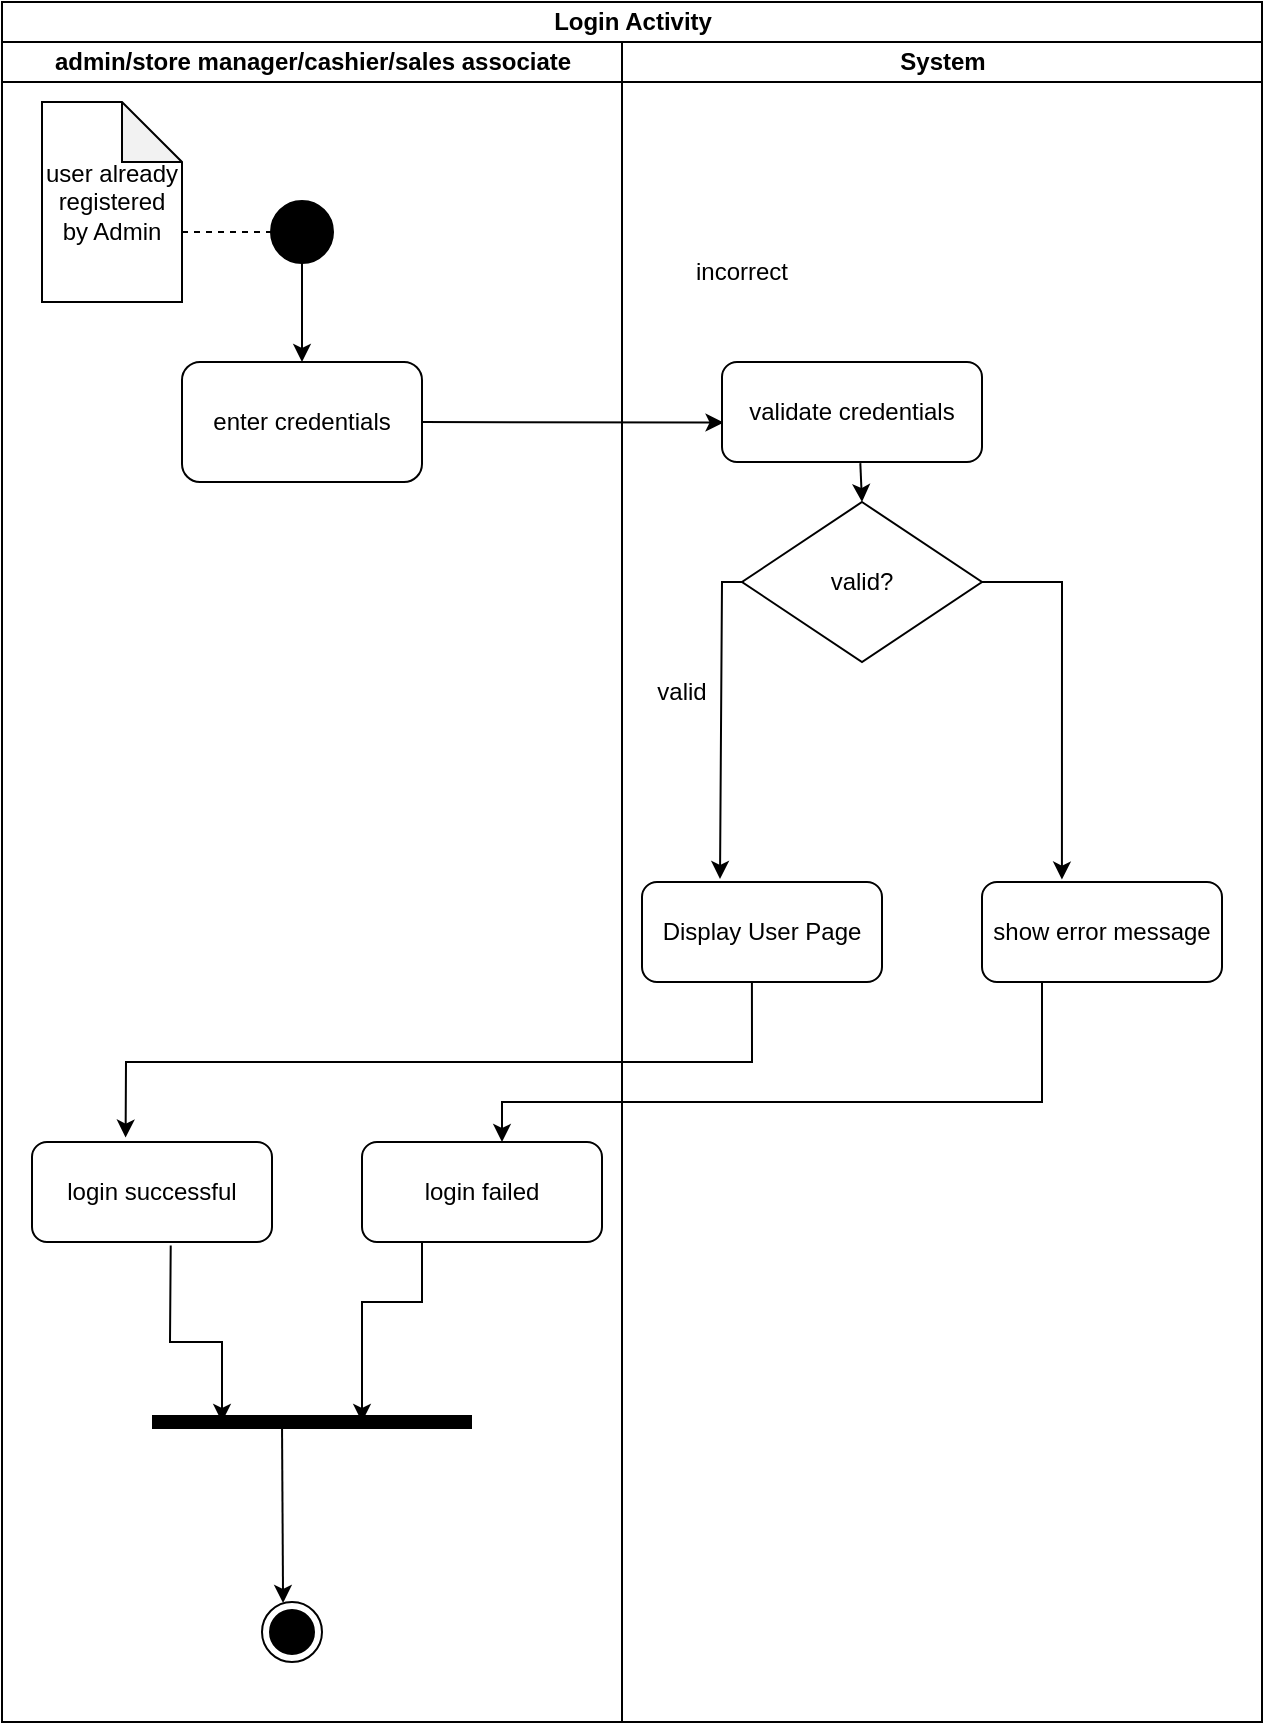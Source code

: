 <mxfile version="24.7.17">
  <diagram name="Page-1" id="TyTShPDWlt1Sb9ZXsiB4">
    <mxGraphModel dx="1122" dy="650" grid="1" gridSize="10" guides="1" tooltips="1" connect="1" arrows="1" fold="1" page="1" pageScale="1" pageWidth="850" pageHeight="1100" math="0" shadow="0">
      <root>
        <mxCell id="0" />
        <mxCell id="1" parent="0" />
        <mxCell id="0vH8n8rHkzdedY4fJtGa-1" value="Login Activity" style="swimlane;childLayout=stackLayout;resizeParent=1;resizeParentMax=0;startSize=20;html=1;" parent="1" vertex="1">
          <mxGeometry x="200" y="50" width="630" height="860" as="geometry" />
        </mxCell>
        <mxCell id="0vH8n8rHkzdedY4fJtGa-2" value="admin/store manager/cashier/sales associate" style="swimlane;startSize=20;html=1;" parent="0vH8n8rHkzdedY4fJtGa-1" vertex="1">
          <mxGeometry y="20" width="310" height="840" as="geometry" />
        </mxCell>
        <mxCell id="0vH8n8rHkzdedY4fJtGa-5" value="" style="strokeWidth=2;html=1;shape=mxgraph.flowchart.start_2;whiteSpace=wrap;fillColor=#000000;" parent="0vH8n8rHkzdedY4fJtGa-2" vertex="1">
          <mxGeometry x="135" y="80" width="30" height="30" as="geometry" />
        </mxCell>
        <mxCell id="0vH8n8rHkzdedY4fJtGa-6" value="user already registered by Admin" style="shape=note;whiteSpace=wrap;html=1;backgroundOutline=1;darkOpacity=0.05;" parent="0vH8n8rHkzdedY4fJtGa-2" vertex="1">
          <mxGeometry x="20" y="30" width="70" height="100" as="geometry" />
        </mxCell>
        <mxCell id="0vH8n8rHkzdedY4fJtGa-8" value="" style="endArrow=none;dashed=1;html=1;rounded=0;exitX=0;exitY=0;exitDx=70;exitDy=65;exitPerimeter=0;entryX=0;entryY=0.5;entryDx=0;entryDy=0;entryPerimeter=0;" parent="0vH8n8rHkzdedY4fJtGa-2" source="0vH8n8rHkzdedY4fJtGa-6" target="0vH8n8rHkzdedY4fJtGa-5" edge="1">
          <mxGeometry width="50" height="50" relative="1" as="geometry">
            <mxPoint x="400" y="280" as="sourcePoint" />
            <mxPoint x="450" y="230" as="targetPoint" />
          </mxGeometry>
        </mxCell>
        <mxCell id="0vH8n8rHkzdedY4fJtGa-9" value="enter credentials" style="rounded=1;whiteSpace=wrap;html=1;" parent="0vH8n8rHkzdedY4fJtGa-2" vertex="1">
          <mxGeometry x="90" y="160" width="120" height="60" as="geometry" />
        </mxCell>
        <mxCell id="0vH8n8rHkzdedY4fJtGa-10" value="" style="endArrow=classic;html=1;rounded=0;exitX=0.5;exitY=1;exitDx=0;exitDy=0;exitPerimeter=0;entryX=0.5;entryY=0;entryDx=0;entryDy=0;" parent="0vH8n8rHkzdedY4fJtGa-2" source="0vH8n8rHkzdedY4fJtGa-5" target="0vH8n8rHkzdedY4fJtGa-9" edge="1">
          <mxGeometry width="50" height="50" relative="1" as="geometry">
            <mxPoint x="400" y="270" as="sourcePoint" />
            <mxPoint x="450" y="220" as="targetPoint" />
          </mxGeometry>
        </mxCell>
        <mxCell id="YwySobhvGUrZ9lL-yAgw-5" value="login successful" style="rounded=1;whiteSpace=wrap;html=1;" vertex="1" parent="0vH8n8rHkzdedY4fJtGa-2">
          <mxGeometry x="15" y="550" width="120" height="50" as="geometry" />
        </mxCell>
        <mxCell id="YwySobhvGUrZ9lL-yAgw-6" value="login failed" style="rounded=1;whiteSpace=wrap;html=1;" vertex="1" parent="0vH8n8rHkzdedY4fJtGa-2">
          <mxGeometry x="180" y="550" width="120" height="50" as="geometry" />
        </mxCell>
        <mxCell id="YwySobhvGUrZ9lL-yAgw-8" value="" style="endArrow=none;html=1;rounded=0;strokeWidth=7;" edge="1" parent="0vH8n8rHkzdedY4fJtGa-2">
          <mxGeometry relative="1" as="geometry">
            <mxPoint x="75" y="690" as="sourcePoint" />
            <mxPoint x="235" y="690" as="targetPoint" />
          </mxGeometry>
        </mxCell>
        <mxCell id="0vH8n8rHkzdedY4fJtGa-20" value="" style="ellipse;html=1;shape=endState;fillColor=#000000;strokeColor=#000000;" parent="0vH8n8rHkzdedY4fJtGa-2" vertex="1">
          <mxGeometry x="130" y="780" width="30" height="30" as="geometry" />
        </mxCell>
        <mxCell id="0vH8n8rHkzdedY4fJtGa-12" value="" style="endArrow=classic;html=1;rounded=0;exitX=1;exitY=0.5;exitDx=0;exitDy=0;entryX=0.006;entryY=0.605;entryDx=0;entryDy=0;entryPerimeter=0;" parent="0vH8n8rHkzdedY4fJtGa-1" source="0vH8n8rHkzdedY4fJtGa-9" target="YwySobhvGUrZ9lL-yAgw-2" edge="1">
          <mxGeometry width="50" height="50" relative="1" as="geometry">
            <mxPoint x="390" y="320" as="sourcePoint" />
            <mxPoint x="350" y="220" as="targetPoint" />
          </mxGeometry>
        </mxCell>
        <mxCell id="0vH8n8rHkzdedY4fJtGa-3" value="System" style="swimlane;startSize=20;html=1;" parent="0vH8n8rHkzdedY4fJtGa-1" vertex="1">
          <mxGeometry x="310" y="20" width="320" height="840" as="geometry" />
        </mxCell>
        <mxCell id="0vH8n8rHkzdedY4fJtGa-11" value="valid?" style="rhombus;whiteSpace=wrap;html=1;" parent="0vH8n8rHkzdedY4fJtGa-3" vertex="1">
          <mxGeometry x="60" y="230" width="120" height="80" as="geometry" />
        </mxCell>
        <mxCell id="0vH8n8rHkzdedY4fJtGa-14" value="incorrect" style="text;html=1;align=center;verticalAlign=middle;whiteSpace=wrap;rounded=0;" parent="0vH8n8rHkzdedY4fJtGa-3" vertex="1">
          <mxGeometry x="30" y="100" width="60" height="30" as="geometry" />
        </mxCell>
        <mxCell id="0vH8n8rHkzdedY4fJtGa-15" value="" style="endArrow=classic;html=1;rounded=0;exitX=0;exitY=0.5;exitDx=0;exitDy=0;entryX=0.325;entryY=-0.03;entryDx=0;entryDy=0;entryPerimeter=0;" parent="0vH8n8rHkzdedY4fJtGa-3" source="0vH8n8rHkzdedY4fJtGa-11" target="0vH8n8rHkzdedY4fJtGa-18" edge="1">
          <mxGeometry width="50" height="50" relative="1" as="geometry">
            <mxPoint x="30" y="280" as="sourcePoint" />
            <mxPoint x="80" y="400" as="targetPoint" />
            <Array as="points">
              <mxPoint x="50" y="270" />
            </Array>
          </mxGeometry>
        </mxCell>
        <mxCell id="0vH8n8rHkzdedY4fJtGa-17" value="valid" style="text;html=1;align=center;verticalAlign=middle;whiteSpace=wrap;rounded=0;" parent="0vH8n8rHkzdedY4fJtGa-3" vertex="1">
          <mxGeometry y="310" width="60" height="30" as="geometry" />
        </mxCell>
        <mxCell id="0vH8n8rHkzdedY4fJtGa-18" value="Display User Page" style="rounded=1;whiteSpace=wrap;html=1;" parent="0vH8n8rHkzdedY4fJtGa-3" vertex="1">
          <mxGeometry x="10" y="420" width="120" height="50" as="geometry" />
        </mxCell>
        <mxCell id="0vH8n8rHkzdedY4fJtGa-19" value="" style="endArrow=classic;html=1;rounded=0;exitX=1;exitY=0.5;exitDx=0;exitDy=0;entryX=0.333;entryY=-0.024;entryDx=0;entryDy=0;entryPerimeter=0;" parent="0vH8n8rHkzdedY4fJtGa-3" source="0vH8n8rHkzdedY4fJtGa-11" target="YwySobhvGUrZ9lL-yAgw-3" edge="1">
          <mxGeometry width="50" height="50" relative="1" as="geometry">
            <mxPoint x="220.0" y="320.0" as="sourcePoint" />
            <mxPoint x="220.01" y="402.55" as="targetPoint" />
            <Array as="points">
              <mxPoint x="220" y="270" />
            </Array>
          </mxGeometry>
        </mxCell>
        <mxCell id="YwySobhvGUrZ9lL-yAgw-2" value="validate credentials" style="rounded=1;whiteSpace=wrap;html=1;" vertex="1" parent="0vH8n8rHkzdedY4fJtGa-3">
          <mxGeometry x="50" y="160" width="130" height="50" as="geometry" />
        </mxCell>
        <mxCell id="YwySobhvGUrZ9lL-yAgw-3" value="show error message" style="rounded=1;whiteSpace=wrap;html=1;" vertex="1" parent="0vH8n8rHkzdedY4fJtGa-3">
          <mxGeometry x="180" y="420" width="120" height="50" as="geometry" />
        </mxCell>
        <mxCell id="YwySobhvGUrZ9lL-yAgw-4" value="" style="endArrow=classic;html=1;rounded=0;exitX=0.532;exitY=1.011;exitDx=0;exitDy=0;entryX=0.5;entryY=0;entryDx=0;entryDy=0;exitPerimeter=0;" edge="1" parent="0vH8n8rHkzdedY4fJtGa-3" source="YwySobhvGUrZ9lL-yAgw-2" target="0vH8n8rHkzdedY4fJtGa-11">
          <mxGeometry width="50" height="50" relative="1" as="geometry">
            <mxPoint x="-80" y="320" as="sourcePoint" />
            <mxPoint x="-30" y="270" as="targetPoint" />
          </mxGeometry>
        </mxCell>
        <mxCell id="0vH8n8rHkzdedY4fJtGa-22" value="" style="endArrow=classic;html=1;rounded=0;exitX=0.458;exitY=0.996;exitDx=0;exitDy=0;entryX=0.39;entryY=-0.044;entryDx=0;entryDy=0;exitPerimeter=0;entryPerimeter=0;" parent="0vH8n8rHkzdedY4fJtGa-1" source="0vH8n8rHkzdedY4fJtGa-18" target="YwySobhvGUrZ9lL-yAgw-5" edge="1">
          <mxGeometry width="50" height="50" relative="1" as="geometry">
            <mxPoint x="320" y="690" as="sourcePoint" />
            <mxPoint x="370" y="640" as="targetPoint" />
            <Array as="points">
              <mxPoint x="375" y="530" />
              <mxPoint x="62" y="530" />
            </Array>
          </mxGeometry>
        </mxCell>
        <mxCell id="YwySobhvGUrZ9lL-yAgw-7" value="" style="endArrow=classic;html=1;rounded=0;exitX=0.25;exitY=1;exitDx=0;exitDy=0;" edge="1" parent="0vH8n8rHkzdedY4fJtGa-1" source="YwySobhvGUrZ9lL-yAgw-3">
          <mxGeometry width="50" height="50" relative="1" as="geometry">
            <mxPoint x="200" y="600" as="sourcePoint" />
            <mxPoint x="250" y="570" as="targetPoint" />
            <Array as="points">
              <mxPoint x="520" y="550" />
              <mxPoint x="250" y="550" />
            </Array>
          </mxGeometry>
        </mxCell>
        <mxCell id="YwySobhvGUrZ9lL-yAgw-9" value="" style="endArrow=classic;html=1;rounded=0;exitX=0.578;exitY=1.036;exitDx=0;exitDy=0;exitPerimeter=0;" edge="1" parent="1" source="YwySobhvGUrZ9lL-yAgw-5">
          <mxGeometry width="50" height="50" relative="1" as="geometry">
            <mxPoint x="460" y="660" as="sourcePoint" />
            <mxPoint x="310" y="760" as="targetPoint" />
            <Array as="points">
              <mxPoint x="284" y="720" />
              <mxPoint x="310" y="720" />
            </Array>
          </mxGeometry>
        </mxCell>
        <mxCell id="YwySobhvGUrZ9lL-yAgw-10" value="" style="endArrow=classic;html=1;rounded=0;exitX=0.25;exitY=1;exitDx=0;exitDy=0;" edge="1" parent="1" source="YwySobhvGUrZ9lL-yAgw-6">
          <mxGeometry width="50" height="50" relative="1" as="geometry">
            <mxPoint x="390" y="700" as="sourcePoint" />
            <mxPoint x="380" y="760" as="targetPoint" />
            <Array as="points">
              <mxPoint x="410" y="700" />
              <mxPoint x="380" y="700" />
            </Array>
          </mxGeometry>
        </mxCell>
        <mxCell id="YwySobhvGUrZ9lL-yAgw-11" value="" style="endArrow=classic;html=1;rounded=0;entryX=0.351;entryY=0.016;entryDx=0;entryDy=0;entryPerimeter=0;" edge="1" parent="1" target="0vH8n8rHkzdedY4fJtGa-20">
          <mxGeometry width="50" height="50" relative="1" as="geometry">
            <mxPoint x="340" y="760" as="sourcePoint" />
            <mxPoint x="440" y="810" as="targetPoint" />
          </mxGeometry>
        </mxCell>
      </root>
    </mxGraphModel>
  </diagram>
</mxfile>
